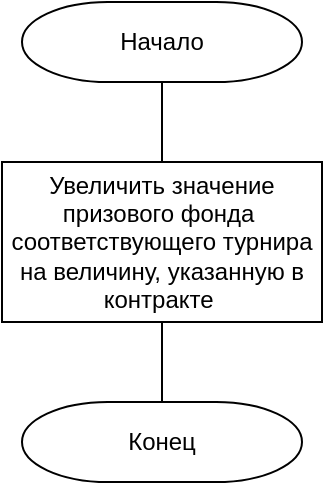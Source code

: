 <mxfile version="20.4.0" type="device" pages="2"><diagram id="Z08CrsH7zom1zn2zl4By" name="new_sponsorship"><mxGraphModel dx="1422" dy="762" grid="1" gridSize="10" guides="1" tooltips="1" connect="1" arrows="1" fold="1" page="1" pageScale="1" pageWidth="827" pageHeight="1169" math="0" shadow="0"><root><mxCell id="0"/><mxCell id="1" parent="0"/><mxCell id="kp6WiMTVWEZzI8yu164y-5" style="edgeStyle=orthogonalEdgeStyle;rounded=0;orthogonalLoop=1;jettySize=auto;html=1;exitX=0.5;exitY=1;exitDx=0;exitDy=0;exitPerimeter=0;entryX=0.5;entryY=0;entryDx=0;entryDy=0;endArrow=none;endFill=0;" edge="1" parent="1" source="kp6WiMTVWEZzI8yu164y-1" target="kp6WiMTVWEZzI8yu164y-4"><mxGeometry relative="1" as="geometry"/></mxCell><mxCell id="kp6WiMTVWEZzI8yu164y-1" value="Начало" style="strokeWidth=1;html=1;shape=mxgraph.flowchart.terminator;whiteSpace=wrap;" vertex="1" parent="1"><mxGeometry x="250" y="80" width="140" height="40" as="geometry"/></mxCell><mxCell id="kp6WiMTVWEZzI8yu164y-3" value="Конец" style="strokeWidth=1;html=1;shape=mxgraph.flowchart.terminator;whiteSpace=wrap;" vertex="1" parent="1"><mxGeometry x="250" y="280" width="140" height="40" as="geometry"/></mxCell><mxCell id="kp6WiMTVWEZzI8yu164y-6" style="edgeStyle=orthogonalEdgeStyle;rounded=0;orthogonalLoop=1;jettySize=auto;html=1;exitX=0.5;exitY=1;exitDx=0;exitDy=0;entryX=0.5;entryY=0;entryDx=0;entryDy=0;entryPerimeter=0;endArrow=none;endFill=0;" edge="1" parent="1" source="kp6WiMTVWEZzI8yu164y-4" target="kp6WiMTVWEZzI8yu164y-3"><mxGeometry relative="1" as="geometry"/></mxCell><mxCell id="kp6WiMTVWEZzI8yu164y-4" value="Увеличить значение призового фонда&amp;nbsp; соответствующего турнира на величину, указанную в контракте&amp;nbsp;" style="rounded=0;whiteSpace=wrap;html=1;strokeWidth=1;" vertex="1" parent="1"><mxGeometry x="240" y="160" width="160" height="80" as="geometry"/></mxCell></root></mxGraphModel></diagram><diagram name="new_winner" id="VKppN_SCiIi3t5NkD4uQ"><mxGraphModel dx="1422" dy="762" grid="1" gridSize="10" guides="1" tooltips="1" connect="1" arrows="1" fold="1" page="1" pageScale="1" pageWidth="827" pageHeight="1169" math="0" shadow="0"><root><mxCell id="lWPltTbqcBoPX6AO7O-R-0"/><mxCell id="lWPltTbqcBoPX6AO7O-R-1" parent="lWPltTbqcBoPX6AO7O-R-0"/><mxCell id="lWPltTbqcBoPX6AO7O-R-2" style="edgeStyle=orthogonalEdgeStyle;rounded=0;orthogonalLoop=1;jettySize=auto;html=1;exitX=0.5;exitY=1;exitDx=0;exitDy=0;exitPerimeter=0;entryX=0.5;entryY=0;entryDx=0;entryDy=0;endArrow=none;endFill=0;" edge="1" parent="lWPltTbqcBoPX6AO7O-R-1" source="lWPltTbqcBoPX6AO7O-R-3" target="lWPltTbqcBoPX6AO7O-R-6"><mxGeometry relative="1" as="geometry"/></mxCell><mxCell id="lWPltTbqcBoPX6AO7O-R-3" value="Начало" style="strokeWidth=1;html=1;shape=mxgraph.flowchart.terminator;whiteSpace=wrap;" vertex="1" parent="lWPltTbqcBoPX6AO7O-R-1"><mxGeometry x="245" y="80" width="140" height="40" as="geometry"/></mxCell><mxCell id="lWPltTbqcBoPX6AO7O-R-4" value="Конец" style="strokeWidth=1;html=1;shape=mxgraph.flowchart.terminator;whiteSpace=wrap;" vertex="1" parent="lWPltTbqcBoPX6AO7O-R-1"><mxGeometry x="245" y="280" width="140" height="40" as="geometry"/></mxCell><mxCell id="lWPltTbqcBoPX6AO7O-R-5" style="edgeStyle=orthogonalEdgeStyle;rounded=0;orthogonalLoop=1;jettySize=auto;html=1;exitX=0.5;exitY=1;exitDx=0;exitDy=0;entryX=0.5;entryY=0;entryDx=0;entryDy=0;entryPerimeter=0;endArrow=none;endFill=0;" edge="1" parent="lWPltTbqcBoPX6AO7O-R-1" source="lWPltTbqcBoPX6AO7O-R-6" target="lWPltTbqcBoPX6AO7O-R-4"><mxGeometry relative="1" as="geometry"/></mxCell><mxCell id="lWPltTbqcBoPX6AO7O-R-6" value="Увеличить значение общего заработка соответствующей команды победителя турнира на величину призового фонда турнира&amp;nbsp;" style="rounded=0;whiteSpace=wrap;html=1;strokeWidth=1;" vertex="1" parent="lWPltTbqcBoPX6AO7O-R-1"><mxGeometry x="230" y="160" width="170" height="80" as="geometry"/></mxCell></root></mxGraphModel></diagram></mxfile>
